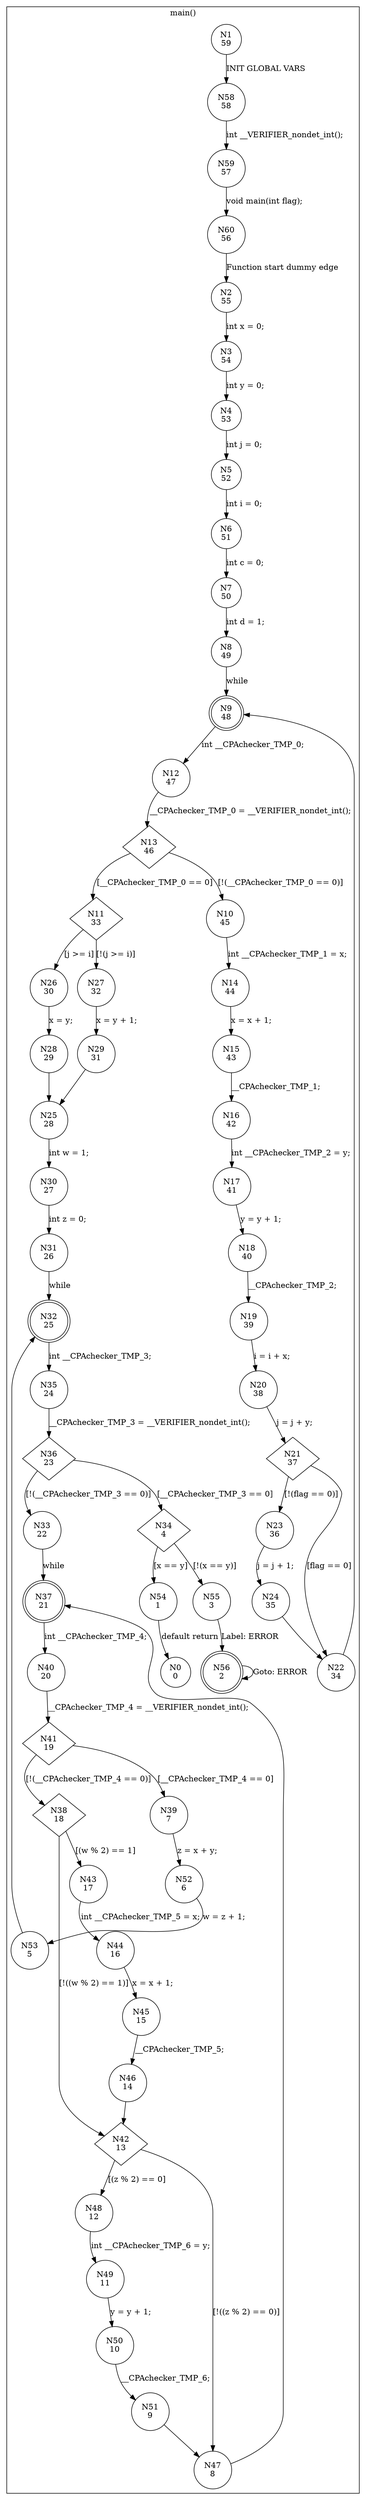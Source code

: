 digraph CFA {
1 [shape="circle" label="N1\n59"]
58 [shape="circle" label="N58\n58"]
59 [shape="circle" label="N59\n57"]
60 [shape="circle" label="N60\n56"]
2 [shape="circle" label="N2\n55"]
3 [shape="circle" label="N3\n54"]
4 [shape="circle" label="N4\n53"]
5 [shape="circle" label="N5\n52"]
6 [shape="circle" label="N6\n51"]
7 [shape="circle" label="N7\n50"]
8 [shape="circle" label="N8\n49"]
9 [shape="doublecircle" label="N9\n48"]
12 [shape="circle" label="N12\n47"]
13 [shape="diamond" label="N13\n46"]
10 [shape="circle" label="N10\n45"]
14 [shape="circle" label="N14\n44"]
15 [shape="circle" label="N15\n43"]
16 [shape="circle" label="N16\n42"]
17 [shape="circle" label="N17\n41"]
18 [shape="circle" label="N18\n40"]
19 [shape="circle" label="N19\n39"]
20 [shape="circle" label="N20\n38"]
21 [shape="diamond" label="N21\n37"]
23 [shape="circle" label="N23\n36"]
24 [shape="circle" label="N24\n35"]
22 [shape="circle" label="N22\n34"]
11 [shape="diamond" label="N11\n33"]
27 [shape="circle" label="N27\n32"]
29 [shape="circle" label="N29\n31"]
25 [shape="circle" label="N25\n28"]
30 [shape="circle" label="N30\n27"]
31 [shape="circle" label="N31\n26"]
32 [shape="doublecircle" label="N32\n25"]
35 [shape="circle" label="N35\n24"]
36 [shape="diamond" label="N36\n23"]
33 [shape="circle" label="N33\n22"]
37 [shape="doublecircle" label="N37\n21"]
40 [shape="circle" label="N40\n20"]
41 [shape="diamond" label="N41\n19"]
38 [shape="diamond" label="N38\n18"]
42 [shape="diamond" label="N42\n13"]
47 [shape="circle" label="N47\n8"]
48 [shape="circle" label="N48\n12"]
49 [shape="circle" label="N49\n11"]
50 [shape="circle" label="N50\n10"]
51 [shape="circle" label="N51\n9"]
43 [shape="circle" label="N43\n17"]
44 [shape="circle" label="N44\n16"]
45 [shape="circle" label="N45\n15"]
46 [shape="circle" label="N46\n14"]
39 [shape="circle" label="N39\n7"]
52 [shape="circle" label="N52\n6"]
53 [shape="circle" label="N53\n5"]
34 [shape="diamond" label="N34\n4"]
55 [shape="circle" label="N55\n3"]
56 [shape="doublecircle" label="N56\n2"]
54 [shape="circle" label="N54\n1"]
0 [shape="circle" label="N0\n0"]
26 [shape="circle" label="N26\n30"]
28 [shape="circle" label="N28\n29"]
node [shape="circle"]
subgraph cluster_main {
label="main()"
1 -> 58 [label="INIT GLOBAL VARS"]
58 -> 59 [label="int __VERIFIER_nondet_int();"]
59 -> 60 [label="void main(int flag);"]
60 -> 2 [label="Function start dummy edge"]
2 -> 3 [label="int x = 0;"]
3 -> 4 [label="int y = 0;"]
4 -> 5 [label="int j = 0;"]
5 -> 6 [label="int i = 0;"]
6 -> 7 [label="int c = 0;"]
7 -> 8 [label="int d = 1;"]
8 -> 9 [label="while"]
9 -> 12 [label="int __CPAchecker_TMP_0;"]
12 -> 13 [label="__CPAchecker_TMP_0 = __VERIFIER_nondet_int();"]
13 -> 11 [label="[__CPAchecker_TMP_0 == 0]"]
13 -> 10 [label="[!(__CPAchecker_TMP_0 == 0)]"]
10 -> 14 [label="int __CPAchecker_TMP_1 = x;"]
14 -> 15 [label="x = x + 1;"]
15 -> 16 [label="__CPAchecker_TMP_1;"]
16 -> 17 [label="int __CPAchecker_TMP_2 = y;"]
17 -> 18 [label="y = y + 1;"]
18 -> 19 [label="__CPAchecker_TMP_2;"]
19 -> 20 [label="i = i + x;"]
20 -> 21 [label="j = j + y;"]
21 -> 22 [label="[flag == 0]"]
21 -> 23 [label="[!(flag == 0)]"]
23 -> 24 [label="j = j + 1;"]
24 -> 22 [label=""]
22 -> 9 [label=""]
11 -> 26 [label="[j >= i]"]
11 -> 27 [label="[!(j >= i)]"]
27 -> 29 [label="x = y + 1;"]
29 -> 25 [label=""]
25 -> 30 [label="int w = 1;"]
30 -> 31 [label="int z = 0;"]
31 -> 32 [label="while"]
32 -> 35 [label="int __CPAchecker_TMP_3;"]
35 -> 36 [label="__CPAchecker_TMP_3 = __VERIFIER_nondet_int();"]
36 -> 34 [label="[__CPAchecker_TMP_3 == 0]"]
36 -> 33 [label="[!(__CPAchecker_TMP_3 == 0)]"]
33 -> 37 [label="while"]
37 -> 40 [label="int __CPAchecker_TMP_4;"]
40 -> 41 [label="__CPAchecker_TMP_4 = __VERIFIER_nondet_int();"]
41 -> 39 [label="[__CPAchecker_TMP_4 == 0]"]
41 -> 38 [label="[!(__CPAchecker_TMP_4 == 0)]"]
38 -> 43 [label="[(w % 2) == 1]"]
38 -> 42 [label="[!((w % 2) == 1)]"]
42 -> 48 [label="[(z % 2) == 0]"]
42 -> 47 [label="[!((z % 2) == 0)]"]
47 -> 37 [label=""]
48 -> 49 [label="int __CPAchecker_TMP_6 = y;"]
49 -> 50 [label="y = y + 1;"]
50 -> 51 [label="__CPAchecker_TMP_6;"]
51 -> 47 [label=""]
43 -> 44 [label="int __CPAchecker_TMP_5 = x;"]
44 -> 45 [label="x = x + 1;"]
45 -> 46 [label="__CPAchecker_TMP_5;"]
46 -> 42 [label=""]
39 -> 52 [label="z = x + y;"]
52 -> 53 [label="w = z + 1;"]
53 -> 32 [label=""]
34 -> 54 [label="[x == y]"]
34 -> 55 [label="[!(x == y)]"]
55 -> 56 [label="Label: ERROR"]
56 -> 56 [label="Goto: ERROR"]
54 -> 0 [label="default return"]
26 -> 28 [label="x = y;"]
28 -> 25 [label=""]}
}